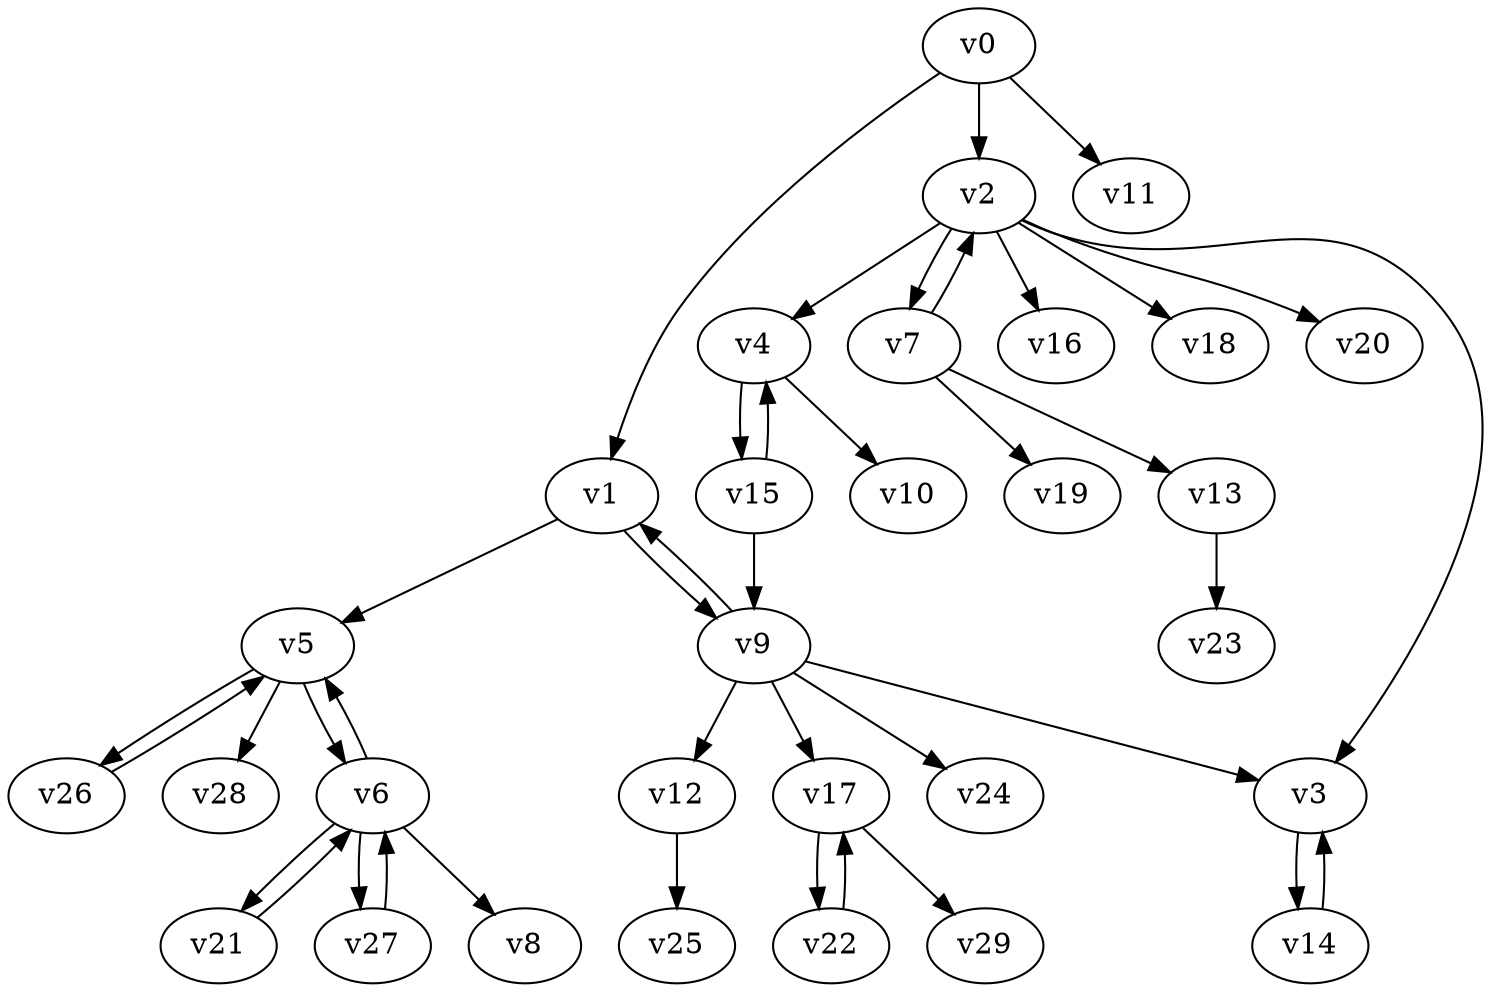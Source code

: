 digraph test033 {
    v0 [name="v0", player=0, weight=6];
    v1 [name="v1", player=1, weight=8];
    v2 [name="v2", player=0, weight=8];
    v3 [name="v3", player=1, weight=1];
    v4 [name="v4", player=0, weight=11];
    v5 [name="v5", player=1, weight=11];
    v6 [name="v6", player=0, weight=0];
    v7 [name="v7", player=1, weight=8];
    v8 [name="v8", player=0, weight=7];
    v9 [name="v9", player=1, weight=8];
    v10 [name="v10", player=0, weight=4];
    v11 [name="v11", player=1, weight=15];
    v12 [name="v12", player=0, weight=6];
    v13 [name="v13", player=1, weight=-1];
    v14 [name="v14", player=0, weight=7];
    v15 [name="v15", player=1, weight=2];
    v16 [name="v16", player=0, weight=6];
    v17 [name="v17", player=1, weight=7];
    v18 [name="v18", player=0, weight=8];
    v19 [name="v19", player=1, weight=11];
    v20 [name="v20", player=0, weight=-1];
    v21 [name="v21", player=1, weight=10];
    v22 [name="v22", player=0, weight=12];
    v23 [name="v23", player=1, weight=7];
    v24 [name="v24", player=0, weight=11];
    v25 [name="v25", player=1, weight=12];
    v26 [name="v26", player=0, weight=13];
    v27 [name="v27", player=1, weight=3];
    v28 [name="v28", player=0, weight=13];
    v29 [name="v29", player=1, weight=18];
    v0 -> v1;
    v0 -> v2;
    v2 -> v3;
    v2 -> v4;
    v1 -> v5;
    v5 -> v6;
    v6 -> v5;
    v2 -> v7;
    v7 -> v2;
    v6 -> v8;
    v1 -> v9;
    v9 -> v1;
    v4 -> v10;
    v0 -> v11;
    v9 -> v12;
    v7 -> v13;
    v3 -> v14;
    v14 -> v3;
    v4 -> v15;
    v15 -> v4;
    v2 -> v16;
    v9 -> v17;
    v2 -> v18;
    v7 -> v19;
    v2 -> v20;
    v6 -> v21;
    v21 -> v6;
    v17 -> v22;
    v22 -> v17;
    v13 -> v23;
    v9 -> v24;
    v12 -> v25;
    v5 -> v26;
    v26 -> v5;
    v6 -> v27;
    v27 -> v6;
    v5 -> v28;
    v17 -> v29;
    v9 -> v3;
    v15 -> v9;
}
